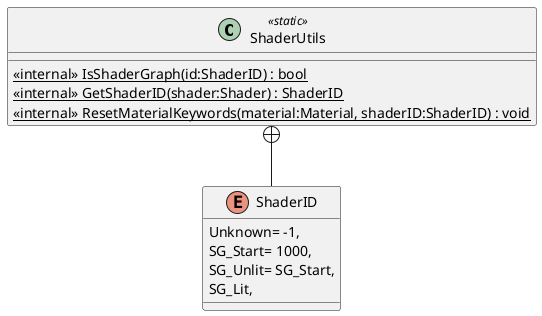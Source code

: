 @startuml
class ShaderUtils <<static>> {
    <<internal>> {static} IsShaderGraph(id:ShaderID) : bool
    <<internal>> {static} GetShaderID(shader:Shader) : ShaderID
    <<internal>> {static} ResetMaterialKeywords(material:Material, shaderID:ShaderID) : void
}
enum ShaderID {
    Unknown= -1,
    SG_Start= 1000,
    SG_Unlit= SG_Start,
    SG_Lit,
}
ShaderUtils +-- ShaderID
@enduml
